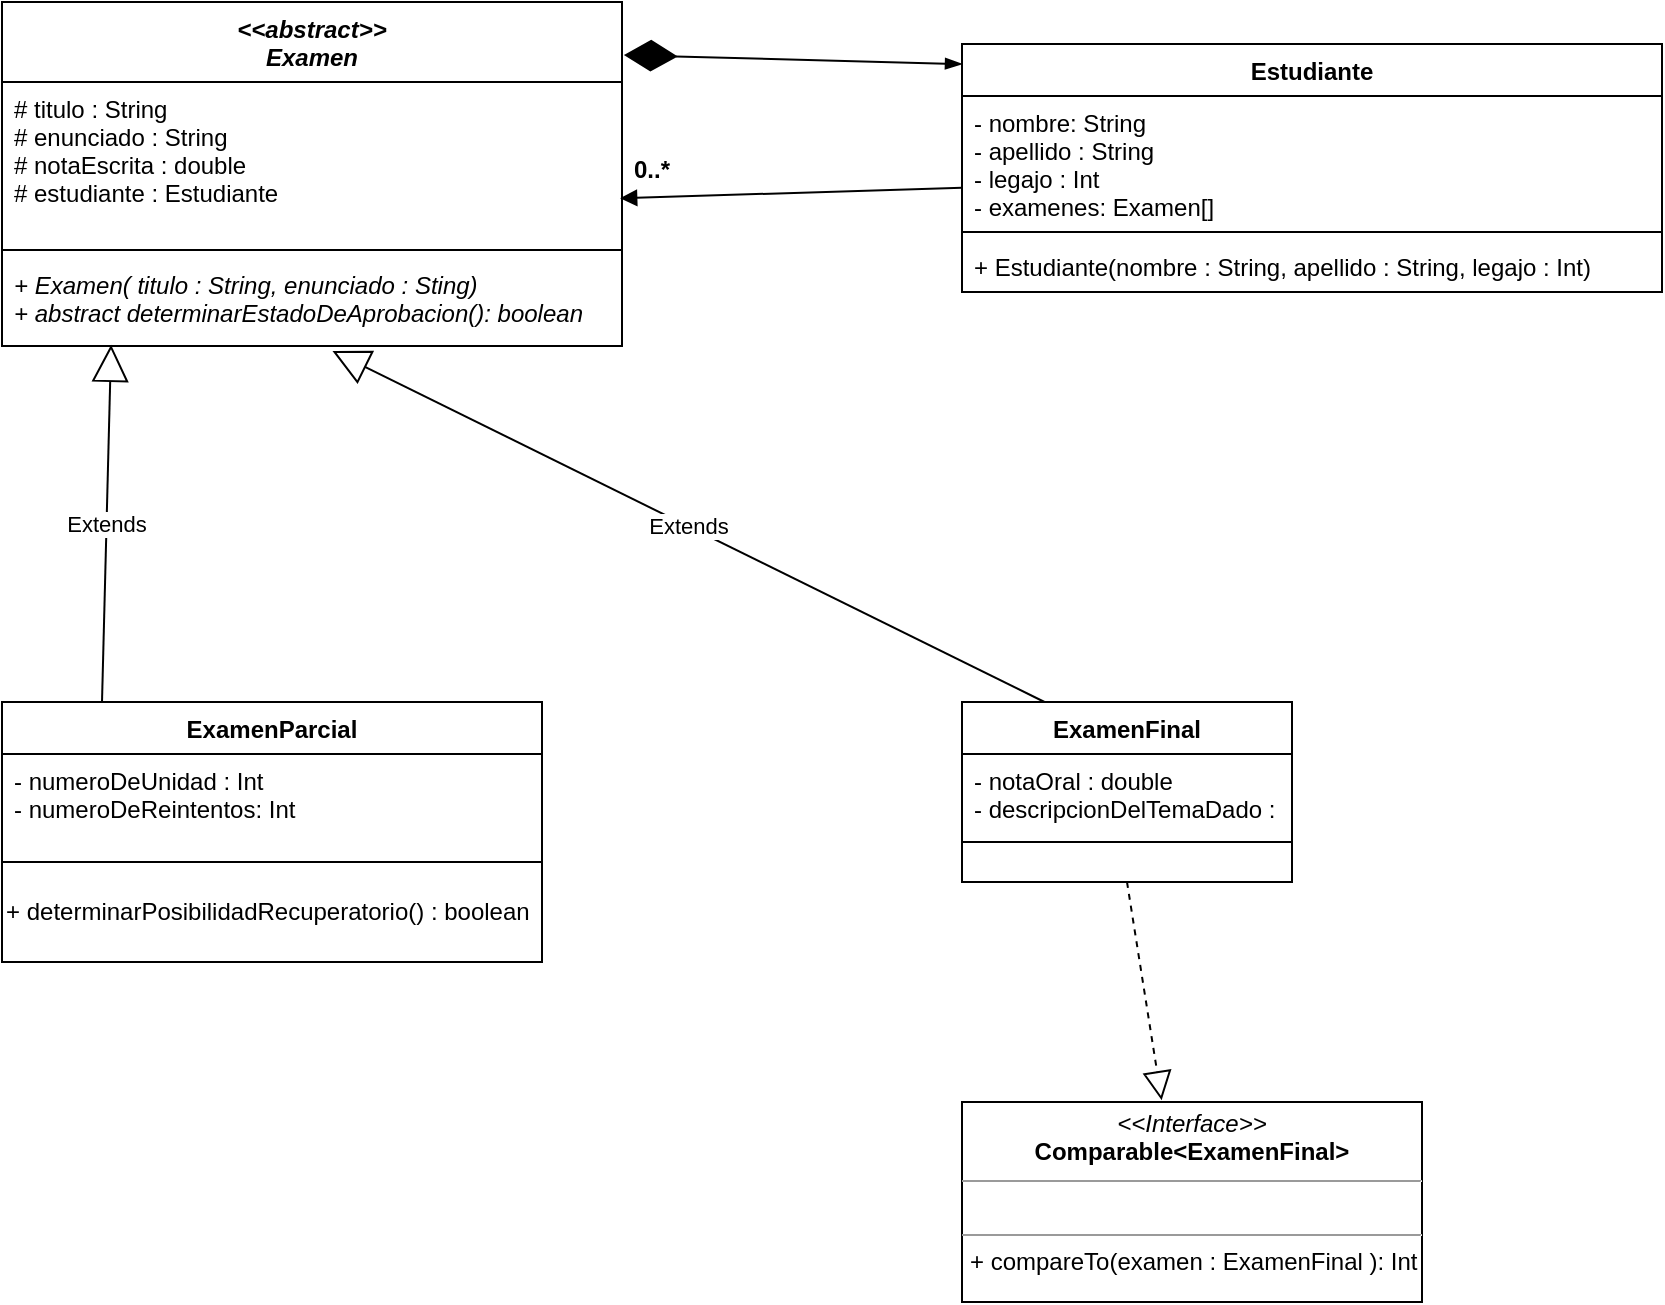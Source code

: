 <mxfile version="20.5.3" type="device"><diagram id="PV1d2zYDT65sjgy4B_IU" name="Page-1"><mxGraphModel dx="1781" dy="1016" grid="1" gridSize="10" guides="1" tooltips="1" connect="1" arrows="1" fold="1" page="1" pageScale="1" pageWidth="850" pageHeight="1100" math="0" shadow="0"><root><mxCell id="0"/><mxCell id="1" parent="0"/><mxCell id="keqsRbjGdWRHnXvHTvVr-5" value="Estudiante" style="swimlane;fontStyle=1;align=center;verticalAlign=top;childLayout=stackLayout;horizontal=1;startSize=26;horizontalStack=0;resizeParent=1;resizeParentMax=0;resizeLast=0;collapsible=1;marginBottom=0;" vertex="1" parent="1"><mxGeometry x="540" y="61" width="350" height="124" as="geometry"/></mxCell><mxCell id="keqsRbjGdWRHnXvHTvVr-6" value="- nombre: String&#10;- apellido : String&#10;- legajo : Int&#10;- examenes: Examen[]&#10;" style="text;strokeColor=none;fillColor=none;align=left;verticalAlign=top;spacingLeft=4;spacingRight=4;overflow=hidden;rotatable=0;points=[[0,0.5],[1,0.5]];portConstraint=eastwest;" vertex="1" parent="keqsRbjGdWRHnXvHTvVr-5"><mxGeometry y="26" width="350" height="64" as="geometry"/></mxCell><mxCell id="keqsRbjGdWRHnXvHTvVr-7" value="" style="line;strokeWidth=1;fillColor=none;align=left;verticalAlign=middle;spacingTop=-1;spacingLeft=3;spacingRight=3;rotatable=0;labelPosition=right;points=[];portConstraint=eastwest;strokeColor=inherit;" vertex="1" parent="keqsRbjGdWRHnXvHTvVr-5"><mxGeometry y="90" width="350" height="8" as="geometry"/></mxCell><mxCell id="keqsRbjGdWRHnXvHTvVr-8" value="+ Estudiante(nombre : String, apellido : String, legajo : Int)" style="text;strokeColor=none;fillColor=none;align=left;verticalAlign=top;spacingLeft=4;spacingRight=4;overflow=hidden;rotatable=0;points=[[0,0.5],[1,0.5]];portConstraint=eastwest;" vertex="1" parent="keqsRbjGdWRHnXvHTvVr-5"><mxGeometry y="98" width="350" height="26" as="geometry"/></mxCell><mxCell id="keqsRbjGdWRHnXvHTvVr-9" value="ExamenParcial" style="swimlane;fontStyle=1;align=center;verticalAlign=top;childLayout=stackLayout;horizontal=1;startSize=26;horizontalStack=0;resizeParent=1;resizeParentMax=0;resizeLast=0;collapsible=1;marginBottom=0;" vertex="1" parent="1"><mxGeometry x="60" y="390" width="270" height="130" as="geometry"/></mxCell><mxCell id="keqsRbjGdWRHnXvHTvVr-28" value="Extends" style="endArrow=block;endSize=16;endFill=0;html=1;rounded=0;entryX=0.176;entryY=0.987;entryDx=0;entryDy=0;entryPerimeter=0;" edge="1" parent="keqsRbjGdWRHnXvHTvVr-9" target="keqsRbjGdWRHnXvHTvVr-25"><mxGeometry width="160" relative="1" as="geometry"><mxPoint x="50" as="sourcePoint"/><mxPoint x="130" y="-80" as="targetPoint"/></mxGeometry></mxCell><mxCell id="keqsRbjGdWRHnXvHTvVr-10" value="- numeroDeUnidad : Int&#10;- numeroDeReintentos: Int" style="text;strokeColor=none;fillColor=none;align=left;verticalAlign=top;spacingLeft=4;spacingRight=4;overflow=hidden;rotatable=0;points=[[0,0.5],[1,0.5]];portConstraint=eastwest;" vertex="1" parent="keqsRbjGdWRHnXvHTvVr-9"><mxGeometry y="26" width="270" height="54" as="geometry"/></mxCell><mxCell id="keqsRbjGdWRHnXvHTvVr-42" value="+ determinarPosibilidadRecuperatorio() : boolean" style="html=1;align=left;" vertex="1" parent="keqsRbjGdWRHnXvHTvVr-9"><mxGeometry y="80" width="270" height="50" as="geometry"/></mxCell><mxCell id="keqsRbjGdWRHnXvHTvVr-17" value="ExamenFinal" style="swimlane;fontStyle=1;align=center;verticalAlign=top;childLayout=stackLayout;horizontal=1;startSize=26;horizontalStack=0;resizeParent=1;resizeParentMax=0;resizeLast=0;collapsible=1;marginBottom=0;" vertex="1" parent="1"><mxGeometry x="540" y="390" width="165" height="90" as="geometry"/></mxCell><mxCell id="keqsRbjGdWRHnXvHTvVr-18" value="- notaOral : double&#10;- descripcionDelTemaDado : String" style="text;strokeColor=none;fillColor=none;align=left;verticalAlign=top;spacingLeft=4;spacingRight=4;overflow=hidden;rotatable=0;points=[[0,0.5],[1,0.5]];portConstraint=eastwest;" vertex="1" parent="keqsRbjGdWRHnXvHTvVr-17"><mxGeometry y="26" width="165" height="44" as="geometry"/></mxCell><mxCell id="keqsRbjGdWRHnXvHTvVr-39" value="" style="html=1;" vertex="1" parent="keqsRbjGdWRHnXvHTvVr-17"><mxGeometry y="70" width="165" height="20" as="geometry"/></mxCell><mxCell id="keqsRbjGdWRHnXvHTvVr-22" value="&lt;&lt;abstract&gt;&gt;&#10;Examen" style="swimlane;fontStyle=3;align=center;verticalAlign=top;childLayout=stackLayout;horizontal=1;startSize=40;horizontalStack=0;resizeParent=1;resizeParentMax=0;resizeLast=0;collapsible=1;marginBottom=0;" vertex="1" parent="1"><mxGeometry x="60" y="40" width="310" height="172" as="geometry"/></mxCell><mxCell id="keqsRbjGdWRHnXvHTvVr-23" value="# titulo : String&#10;# enunciado : String&#10;# notaEscrita : double&#10;# estudiante : Estudiante&#10;" style="text;strokeColor=none;fillColor=none;align=left;verticalAlign=top;spacingLeft=4;spacingRight=4;overflow=hidden;rotatable=0;points=[[0,0.5],[1,0.5]];portConstraint=eastwest;" vertex="1" parent="keqsRbjGdWRHnXvHTvVr-22"><mxGeometry y="40" width="310" height="80" as="geometry"/></mxCell><mxCell id="keqsRbjGdWRHnXvHTvVr-24" value="" style="line;strokeWidth=1;fillColor=none;align=left;verticalAlign=middle;spacingTop=-1;spacingLeft=3;spacingRight=3;rotatable=0;labelPosition=right;points=[];portConstraint=eastwest;strokeColor=inherit;" vertex="1" parent="keqsRbjGdWRHnXvHTvVr-22"><mxGeometry y="120" width="310" height="8" as="geometry"/></mxCell><mxCell id="keqsRbjGdWRHnXvHTvVr-25" value="+ Examen( titulo : String, enunciado : Sting)&#10;+ abstract determinarEstadoDeAprobacion(): boolean" style="text;strokeColor=none;fillColor=none;align=left;verticalAlign=top;spacingLeft=4;spacingRight=4;overflow=hidden;rotatable=0;points=[[0,0.5],[1,0.5]];portConstraint=eastwest;fontStyle=2" vertex="1" parent="keqsRbjGdWRHnXvHTvVr-22"><mxGeometry y="128" width="310" height="44" as="geometry"/></mxCell><mxCell id="keqsRbjGdWRHnXvHTvVr-29" value="Extends" style="endArrow=block;endSize=16;endFill=0;html=1;rounded=0;entryX=0.533;entryY=1.056;entryDx=0;entryDy=0;entryPerimeter=0;exitX=0.25;exitY=0;exitDx=0;exitDy=0;" edge="1" parent="1" source="keqsRbjGdWRHnXvHTvVr-17" target="keqsRbjGdWRHnXvHTvVr-25"><mxGeometry width="160" relative="1" as="geometry"><mxPoint x="294.11" y="250" as="sourcePoint"/><mxPoint x="385.9" y="167.276" as="targetPoint"/></mxGeometry></mxCell><mxCell id="keqsRbjGdWRHnXvHTvVr-30" value="" style="endArrow=diamondThin;endFill=1;endSize=24;html=1;rounded=0;entryX=1.003;entryY=0.154;entryDx=0;entryDy=0;entryPerimeter=0;exitX=0;exitY=0.081;exitDx=0;exitDy=0;exitPerimeter=0;startArrow=blockThin;startFill=1;" edge="1" parent="1" source="keqsRbjGdWRHnXvHTvVr-5" target="keqsRbjGdWRHnXvHTvVr-22"><mxGeometry width="160" relative="1" as="geometry"><mxPoint x="480" y="360" as="sourcePoint"/><mxPoint x="640" y="360" as="targetPoint"/></mxGeometry></mxCell><mxCell id="keqsRbjGdWRHnXvHTvVr-32" value="" style="html=1;verticalAlign=bottom;endArrow=block;rounded=0;exitX=0;exitY=0.716;exitDx=0;exitDy=0;exitPerimeter=0;entryX=0.997;entryY=0.727;entryDx=0;entryDy=0;entryPerimeter=0;" edge="1" parent="1" source="keqsRbjGdWRHnXvHTvVr-6" target="keqsRbjGdWRHnXvHTvVr-23"><mxGeometry width="80" relative="1" as="geometry"><mxPoint x="385" y="160" as="sourcePoint"/><mxPoint x="465" y="160" as="targetPoint"/></mxGeometry></mxCell><mxCell id="keqsRbjGdWRHnXvHTvVr-33" value="0..*" style="text;align=center;fontStyle=1;verticalAlign=middle;spacingLeft=3;spacingRight=3;strokeColor=none;rotatable=0;points=[[0,0.5],[1,0.5]];portConstraint=eastwest;" vertex="1" parent="1"><mxGeometry x="345" y="110" width="80" height="26" as="geometry"/></mxCell><mxCell id="keqsRbjGdWRHnXvHTvVr-38" value="&lt;p style=&quot;margin:0px;margin-top:4px;text-align:center;&quot;&gt;&lt;i&gt;&amp;lt;&amp;lt;Interface&amp;gt;&amp;gt;&lt;/i&gt;&lt;br&gt;&lt;b&gt;Comparable&amp;lt;ExamenFinal&amp;gt;&lt;/b&gt;&lt;/p&gt;&lt;hr size=&quot;1&quot;&gt;&lt;p style=&quot;margin:0px;margin-left:4px;&quot;&gt;&lt;br&gt;&lt;/p&gt;&lt;hr size=&quot;1&quot;&gt;&lt;p style=&quot;margin:0px;margin-left:4px;&quot;&gt;+ compareTo(examen : ExamenFinal ): Int&lt;/p&gt;" style="verticalAlign=top;align=left;overflow=fill;fontSize=12;fontFamily=Helvetica;html=1;" vertex="1" parent="1"><mxGeometry x="540" y="590" width="230" height="100" as="geometry"/></mxCell><mxCell id="keqsRbjGdWRHnXvHTvVr-40" value="" style="endArrow=block;dashed=1;endFill=0;endSize=12;html=1;rounded=0;entryX=0.434;entryY=-0.009;entryDx=0;entryDy=0;entryPerimeter=0;exitX=0.5;exitY=1;exitDx=0;exitDy=0;" edge="1" parent="1" source="keqsRbjGdWRHnXvHTvVr-17" target="keqsRbjGdWRHnXvHTvVr-38"><mxGeometry width="160" relative="1" as="geometry"><mxPoint x="480" y="450" as="sourcePoint"/><mxPoint x="640" y="450" as="targetPoint"/></mxGeometry></mxCell></root></mxGraphModel></diagram></mxfile>